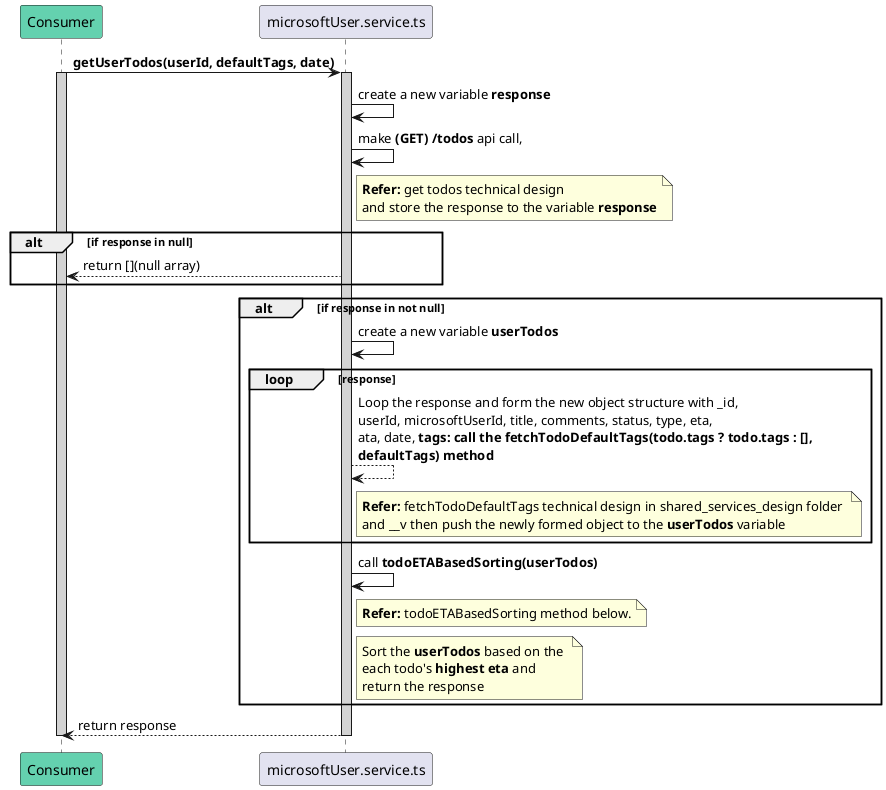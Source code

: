 @startuml getUserTodos
participant Consumer #64D1AF
participant microsoftUser.service.ts

Consumer -> microsoftUser.service.ts : **getUserTodos(userId, defaultTags, date)**
activate Consumer #D3D3D3
activate microsoftUser.service.ts #D3D3D3

microsoftUser.service.ts -> microsoftUser.service.ts : create a new variable **response**
microsoftUser.service.ts -> microsoftUser.service.ts : make **(GET)** **/todos** api call, 
note right of microsoftUser.service.ts :  **Refer:** get todos technical design \nand store the response to the variable **response**

    alt if response in null
        microsoftUser.service.ts --> Consumer : return [](null array)
    end
    
    alt if response in not null
        microsoftUser.service.ts -> microsoftUser.service.ts : create a new variable **userTodos**
        loop response
            microsoftUser.service.ts --> microsoftUser.service.ts : Loop the response and form the new object structure with _id, \nuserId, microsoftUserId, title, comments, status, type, eta, \nata, date, **tags: call the fetchTodoDefaultTags(todo.tags ? todo.tags : [],** \n**defaultTags) method** 
            note right of microsoftUser.service.ts : **Refer:** fetchTodoDefaultTags technical design in shared_services_design folder \nand __v then push the newly formed object to the **userTodos** variable
        end

        microsoftUser.service.ts -> microsoftUser.service.ts: call **todoETABasedSorting(userTodos)** 
        note right of microsoftUser.service.ts : **Refer:** todoETABasedSorting method below.
        note right of microsoftUser.service.ts: Sort the **userTodos** based on the \neach todo's **highest eta** and \nreturn the response
    end
Consumer <-- microsoftUser.service.ts : return response
deactivate microsoftUser.service.ts
deactivate Consumer
@enduml
